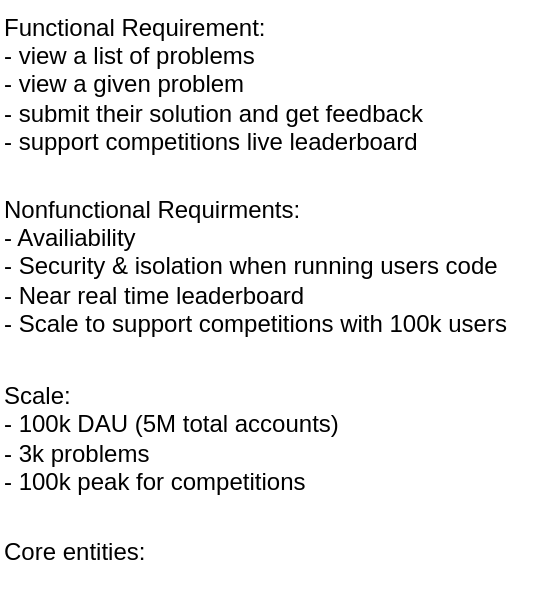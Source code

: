 <mxfile version="26.2.2">
  <diagram name="第 1 页" id="QfHsxKPyzoq_3hmnoPSE">
    <mxGraphModel dx="1828" dy="849" grid="0" gridSize="10" guides="1" tooltips="1" connect="1" arrows="1" fold="1" page="0" pageScale="1" pageWidth="827" pageHeight="1169" math="0" shadow="0">
      <root>
        <mxCell id="0" />
        <mxCell id="1" parent="0" />
        <mxCell id="zccZeLNAu67P_BJFkqPd-1" value="Functional Requirement:&lt;div&gt;- view a list of problems&lt;/div&gt;&lt;div&gt;- view a given problem&lt;/div&gt;&lt;div&gt;- submit their solution and get feedback&lt;/div&gt;&lt;div&gt;- support competitions live leaderboard&lt;/div&gt;" style="text;html=1;align=left;verticalAlign=middle;resizable=0;points=[];autosize=1;strokeColor=none;fillColor=none;" parent="1" vertex="1">
          <mxGeometry x="-121" y="124" width="227" height="84" as="geometry" />
        </mxCell>
        <mxCell id="zccZeLNAu67P_BJFkqPd-2" value="Nonfunctional Requirments:&lt;div&gt;- Availiability&lt;/div&gt;&lt;div&gt;- Security &amp;amp; isolation when running users code&lt;/div&gt;&lt;div&gt;- Near real time leaderboard&lt;/div&gt;&lt;div&gt;- Scale to support competitions with 100k users&lt;/div&gt;" style="text;html=1;align=left;verticalAlign=middle;resizable=0;points=[];autosize=1;strokeColor=none;fillColor=none;" parent="1" vertex="1">
          <mxGeometry x="-121" y="215" width="269" height="84" as="geometry" />
        </mxCell>
        <mxCell id="zccZeLNAu67P_BJFkqPd-3" value="Core entities:&lt;div&gt;&lt;br&gt;&lt;/div&gt;" style="text;html=1;align=left;verticalAlign=middle;resizable=0;points=[];autosize=1;strokeColor=none;fillColor=none;" parent="1" vertex="1">
          <mxGeometry x="-121" y="386" width="89" height="41" as="geometry" />
        </mxCell>
        <mxCell id="zccZeLNAu67P_BJFkqPd-4" value="Scale:&lt;div&gt;- 100k DAU (5M total accounts)&lt;/div&gt;&lt;div&gt;- 3k problems&lt;/div&gt;&lt;div&gt;- 100k peak for competitions&lt;/div&gt;" style="text;html=1;align=left;verticalAlign=middle;resizable=0;points=[];autosize=1;strokeColor=none;fillColor=none;" parent="1" vertex="1">
          <mxGeometry x="-121" y="308" width="185" height="70" as="geometry" />
        </mxCell>
      </root>
    </mxGraphModel>
  </diagram>
</mxfile>
